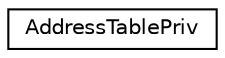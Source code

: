 digraph "Graphical Class Hierarchy"
{
 // LATEX_PDF_SIZE
  edge [fontname="Helvetica",fontsize="10",labelfontname="Helvetica",labelfontsize="10"];
  node [fontname="Helvetica",fontsize="10",shape=record];
  rankdir="LR";
  Node0 [label="AddressTablePriv",height=0.2,width=0.4,color="black", fillcolor="white", style="filled",URL="$class_address_table_priv.html",tooltip=" "];
}
